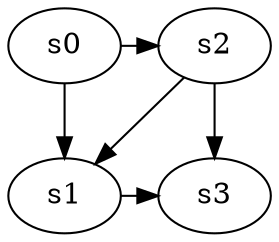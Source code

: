 digraph game_0849_complex_4 {
    s0 [name="s0", player=1];
    s1 [name="s1", player=0];
    s2 [name="s2", player=0];
    s3 [name="s3", player=0];

    s0 -> s1;
    s0 -> s2 [constraint="time % 3 == 0"];
    s1 -> s3 [constraint="time == 1 || time == 3 || time == 5"];
    s2 -> s1 [constraint="!(time % 2 == 0)"];
    s2 -> s3;
}
